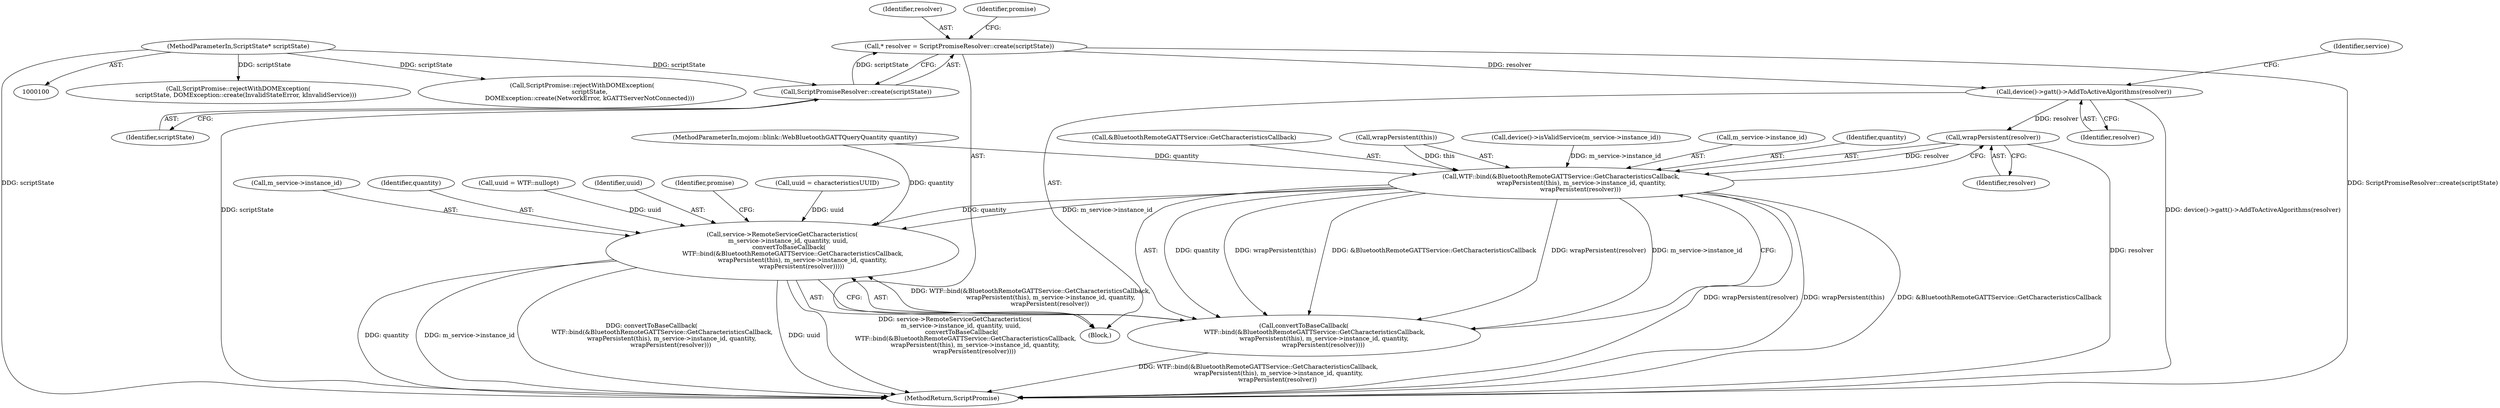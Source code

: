 digraph "0_Chrome_2bceda4948deeaed0a5a99305d0d488eb952f64f_1@API" {
"1000129" [label="(Call,* resolver = ScriptPromiseResolver::create(scriptState))"];
"1000131" [label="(Call,ScriptPromiseResolver::create(scriptState))"];
"1000101" [label="(MethodParameterIn,ScriptState* scriptState)"];
"1000137" [label="(Call,device()->gatt()->AddToActiveAlgorithms(resolver))"];
"1000169" [label="(Call,wrapPersistent(resolver))"];
"1000160" [label="(Call,WTF::bind(&BluetoothRemoteGATTService::GetCharacteristicsCallback,\n                     wrapPersistent(this), m_service->instance_id, quantity,\n                    wrapPersistent(resolver)))"];
"1000153" [label="(Call,service->RemoteServiceGetCharacteristics(\n      m_service->instance_id, quantity, uuid,\n       convertToBaseCallback(\n           WTF::bind(&BluetoothRemoteGATTService::GetCharacteristicsCallback,\n                     wrapPersistent(this), m_service->instance_id, quantity,\n                    wrapPersistent(resolver)))))"];
"1000159" [label="(Call,convertToBaseCallback(\n           WTF::bind(&BluetoothRemoteGATTService::GetCharacteristicsCallback,\n                     wrapPersistent(this), m_service->instance_id, quantity,\n                    wrapPersistent(resolver))))"];
"1000158" [label="(Identifier,uuid)"];
"1000169" [label="(Call,wrapPersistent(resolver))"];
"1000172" [label="(Identifier,promise)"];
"1000163" [label="(Call,wrapPersistent(this))"];
"1000150" [label="(Call,uuid = characteristicsUUID)"];
"1000123" [label="(Call,ScriptPromise::rejectWithDOMException(\n        scriptState, DOMException::create(InvalidStateError, kInvalidService)))"];
"1000144" [label="(Call,uuid = WTF::nullopt)"];
"1000138" [label="(Identifier,resolver)"];
"1000141" [label="(Identifier,service)"];
"1000130" [label="(Identifier,resolver)"];
"1000104" [label="(Block,)"];
"1000102" [label="(MethodParameterIn,mojom::blink::WebBluetoothGATTQueryQuantity quantity)"];
"1000110" [label="(Call,ScriptPromise::rejectWithDOMException(\n        scriptState,\n        DOMException::create(NetworkError, kGATTServerNotConnected)))"];
"1000165" [label="(Call,m_service->instance_id)"];
"1000135" [label="(Identifier,promise)"];
"1000137" [label="(Call,device()->gatt()->AddToActiveAlgorithms(resolver))"];
"1000168" [label="(Identifier,quantity)"];
"1000153" [label="(Call,service->RemoteServiceGetCharacteristics(\n      m_service->instance_id, quantity, uuid,\n       convertToBaseCallback(\n           WTF::bind(&BluetoothRemoteGATTService::GetCharacteristicsCallback,\n                     wrapPersistent(this), m_service->instance_id, quantity,\n                    wrapPersistent(resolver)))))"];
"1000159" [label="(Call,convertToBaseCallback(\n           WTF::bind(&BluetoothRemoteGATTService::GetCharacteristicsCallback,\n                     wrapPersistent(this), m_service->instance_id, quantity,\n                    wrapPersistent(resolver))))"];
"1000173" [label="(MethodReturn,ScriptPromise)"];
"1000161" [label="(Call,&BluetoothRemoteGATTService::GetCharacteristicsCallback)"];
"1000170" [label="(Identifier,resolver)"];
"1000154" [label="(Call,m_service->instance_id)"];
"1000117" [label="(Call,device()->isValidService(m_service->instance_id))"];
"1000157" [label="(Identifier,quantity)"];
"1000129" [label="(Call,* resolver = ScriptPromiseResolver::create(scriptState))"];
"1000101" [label="(MethodParameterIn,ScriptState* scriptState)"];
"1000132" [label="(Identifier,scriptState)"];
"1000131" [label="(Call,ScriptPromiseResolver::create(scriptState))"];
"1000160" [label="(Call,WTF::bind(&BluetoothRemoteGATTService::GetCharacteristicsCallback,\n                     wrapPersistent(this), m_service->instance_id, quantity,\n                    wrapPersistent(resolver)))"];
"1000129" -> "1000104"  [label="AST: "];
"1000129" -> "1000131"  [label="CFG: "];
"1000130" -> "1000129"  [label="AST: "];
"1000131" -> "1000129"  [label="AST: "];
"1000135" -> "1000129"  [label="CFG: "];
"1000129" -> "1000173"  [label="DDG: ScriptPromiseResolver::create(scriptState)"];
"1000131" -> "1000129"  [label="DDG: scriptState"];
"1000129" -> "1000137"  [label="DDG: resolver"];
"1000131" -> "1000132"  [label="CFG: "];
"1000132" -> "1000131"  [label="AST: "];
"1000131" -> "1000173"  [label="DDG: scriptState"];
"1000101" -> "1000131"  [label="DDG: scriptState"];
"1000101" -> "1000100"  [label="AST: "];
"1000101" -> "1000173"  [label="DDG: scriptState"];
"1000101" -> "1000110"  [label="DDG: scriptState"];
"1000101" -> "1000123"  [label="DDG: scriptState"];
"1000137" -> "1000104"  [label="AST: "];
"1000137" -> "1000138"  [label="CFG: "];
"1000138" -> "1000137"  [label="AST: "];
"1000141" -> "1000137"  [label="CFG: "];
"1000137" -> "1000173"  [label="DDG: device()->gatt()->AddToActiveAlgorithms(resolver)"];
"1000137" -> "1000169"  [label="DDG: resolver"];
"1000169" -> "1000160"  [label="AST: "];
"1000169" -> "1000170"  [label="CFG: "];
"1000170" -> "1000169"  [label="AST: "];
"1000160" -> "1000169"  [label="CFG: "];
"1000169" -> "1000173"  [label="DDG: resolver"];
"1000169" -> "1000160"  [label="DDG: resolver"];
"1000160" -> "1000159"  [label="AST: "];
"1000161" -> "1000160"  [label="AST: "];
"1000163" -> "1000160"  [label="AST: "];
"1000165" -> "1000160"  [label="AST: "];
"1000168" -> "1000160"  [label="AST: "];
"1000159" -> "1000160"  [label="CFG: "];
"1000160" -> "1000173"  [label="DDG: wrapPersistent(resolver)"];
"1000160" -> "1000173"  [label="DDG: wrapPersistent(this)"];
"1000160" -> "1000173"  [label="DDG: &BluetoothRemoteGATTService::GetCharacteristicsCallback"];
"1000160" -> "1000153"  [label="DDG: m_service->instance_id"];
"1000160" -> "1000153"  [label="DDG: quantity"];
"1000160" -> "1000159"  [label="DDG: quantity"];
"1000160" -> "1000159"  [label="DDG: wrapPersistent(this)"];
"1000160" -> "1000159"  [label="DDG: &BluetoothRemoteGATTService::GetCharacteristicsCallback"];
"1000160" -> "1000159"  [label="DDG: wrapPersistent(resolver)"];
"1000160" -> "1000159"  [label="DDG: m_service->instance_id"];
"1000163" -> "1000160"  [label="DDG: this"];
"1000117" -> "1000160"  [label="DDG: m_service->instance_id"];
"1000102" -> "1000160"  [label="DDG: quantity"];
"1000153" -> "1000104"  [label="AST: "];
"1000153" -> "1000159"  [label="CFG: "];
"1000154" -> "1000153"  [label="AST: "];
"1000157" -> "1000153"  [label="AST: "];
"1000158" -> "1000153"  [label="AST: "];
"1000159" -> "1000153"  [label="AST: "];
"1000172" -> "1000153"  [label="CFG: "];
"1000153" -> "1000173"  [label="DDG: quantity"];
"1000153" -> "1000173"  [label="DDG: m_service->instance_id"];
"1000153" -> "1000173"  [label="DDG: convertToBaseCallback(\n           WTF::bind(&BluetoothRemoteGATTService::GetCharacteristicsCallback,\n                     wrapPersistent(this), m_service->instance_id, quantity,\n                    wrapPersistent(resolver)))"];
"1000153" -> "1000173"  [label="DDG: uuid"];
"1000153" -> "1000173"  [label="DDG: service->RemoteServiceGetCharacteristics(\n      m_service->instance_id, quantity, uuid,\n       convertToBaseCallback(\n           WTF::bind(&BluetoothRemoteGATTService::GetCharacteristicsCallback,\n                     wrapPersistent(this), m_service->instance_id, quantity,\n                    wrapPersistent(resolver))))"];
"1000102" -> "1000153"  [label="DDG: quantity"];
"1000150" -> "1000153"  [label="DDG: uuid"];
"1000144" -> "1000153"  [label="DDG: uuid"];
"1000159" -> "1000153"  [label="DDG: WTF::bind(&BluetoothRemoteGATTService::GetCharacteristicsCallback,\n                     wrapPersistent(this), m_service->instance_id, quantity,\n                    wrapPersistent(resolver))"];
"1000159" -> "1000173"  [label="DDG: WTF::bind(&BluetoothRemoteGATTService::GetCharacteristicsCallback,\n                     wrapPersistent(this), m_service->instance_id, quantity,\n                    wrapPersistent(resolver))"];
}
